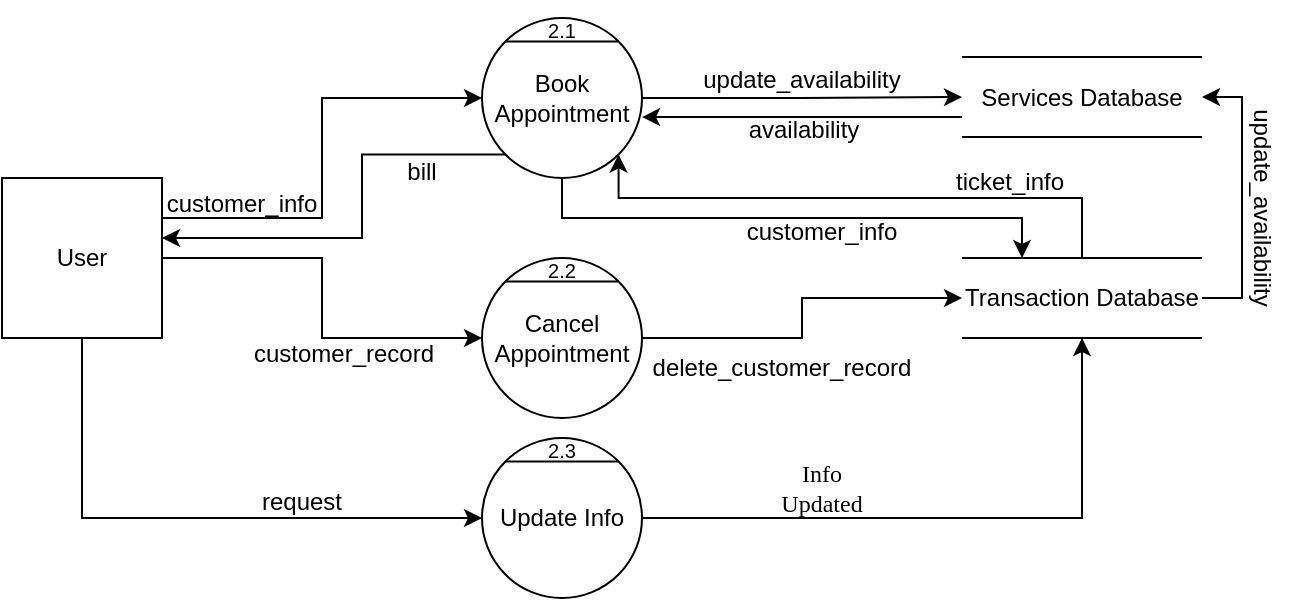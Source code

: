 <mxfile version="24.4.13" type="device">
  <diagram name="Page-1" id="Se-f4U6Mi2pPzSEuQfI5">
    <mxGraphModel dx="1434" dy="836" grid="1" gridSize="10" guides="1" tooltips="1" connect="1" arrows="1" fold="1" page="1" pageScale="1" pageWidth="850" pageHeight="1100" math="0" shadow="0">
      <root>
        <mxCell id="0" />
        <mxCell id="1" parent="0" />
        <mxCell id="JgDB6xBNri0eEpNx92-W-53" style="edgeStyle=orthogonalEdgeStyle;rounded=0;orthogonalLoop=1;jettySize=auto;html=1;exitX=1;exitY=0.25;exitDx=0;exitDy=0;entryX=0;entryY=0.5;entryDx=0;entryDy=0;" parent="1" source="f37Rde2xh9Ybdik0LeEt-1" target="JgDB6xBNri0eEpNx92-W-47" edge="1">
          <mxGeometry relative="1" as="geometry" />
        </mxCell>
        <mxCell id="JgDB6xBNri0eEpNx92-W-74" style="edgeStyle=orthogonalEdgeStyle;rounded=0;orthogonalLoop=1;jettySize=auto;html=1;exitX=0.5;exitY=1;exitDx=0;exitDy=0;entryX=0;entryY=0.5;entryDx=0;entryDy=0;" parent="1" source="f37Rde2xh9Ybdik0LeEt-1" target="JgDB6xBNri0eEpNx92-W-71" edge="1">
          <mxGeometry relative="1" as="geometry" />
        </mxCell>
        <mxCell id="JgDB6xBNri0eEpNx92-W-80" style="edgeStyle=orthogonalEdgeStyle;rounded=0;orthogonalLoop=1;jettySize=auto;html=1;exitX=1;exitY=0.5;exitDx=0;exitDy=0;entryX=0;entryY=0.5;entryDx=0;entryDy=0;" parent="1" source="f37Rde2xh9Ybdik0LeEt-1" target="JgDB6xBNri0eEpNx92-W-51" edge="1">
          <mxGeometry relative="1" as="geometry" />
        </mxCell>
        <mxCell id="f37Rde2xh9Ybdik0LeEt-1" value="User" style="whiteSpace=wrap;html=1;aspect=fixed;" parent="1" vertex="1">
          <mxGeometry x="80" y="320" width="80" height="80" as="geometry" />
        </mxCell>
        <mxCell id="JgDB6xBNri0eEpNx92-W-65" style="edgeStyle=orthogonalEdgeStyle;rounded=0;orthogonalLoop=1;jettySize=auto;html=1;exitX=1;exitY=0.5;exitDx=0;exitDy=0;entryX=0;entryY=0.5;entryDx=0;entryDy=0;" parent="1" source="JgDB6xBNri0eEpNx92-W-47" target="JgDB6xBNri0eEpNx92-W-61" edge="1">
          <mxGeometry relative="1" as="geometry" />
        </mxCell>
        <mxCell id="JgDB6xBNri0eEpNx92-W-78" style="edgeStyle=orthogonalEdgeStyle;rounded=0;orthogonalLoop=1;jettySize=auto;html=1;exitX=0.5;exitY=1;exitDx=0;exitDy=0;entryX=0.25;entryY=0;entryDx=0;entryDy=0;" parent="1" source="JgDB6xBNri0eEpNx92-W-47" target="JgDB6xBNri0eEpNx92-W-64" edge="1">
          <mxGeometry relative="1" as="geometry" />
        </mxCell>
        <mxCell id="JgDB6xBNri0eEpNx92-W-88" style="edgeStyle=orthogonalEdgeStyle;rounded=0;orthogonalLoop=1;jettySize=auto;html=1;exitX=0;exitY=1;exitDx=0;exitDy=0;entryX=1;entryY=0.375;entryDx=0;entryDy=0;entryPerimeter=0;" parent="1" source="JgDB6xBNri0eEpNx92-W-47" target="f37Rde2xh9Ybdik0LeEt-1" edge="1">
          <mxGeometry relative="1" as="geometry">
            <Array as="points">
              <mxPoint x="260" y="308" />
              <mxPoint x="260" y="350" />
            </Array>
          </mxGeometry>
        </mxCell>
        <mxCell id="JgDB6xBNri0eEpNx92-W-47" value="Book Appointment" style="ellipse;whiteSpace=wrap;html=1;aspect=fixed;" parent="1" vertex="1">
          <mxGeometry x="320" y="240" width="80" height="80" as="geometry" />
        </mxCell>
        <mxCell id="JgDB6xBNri0eEpNx92-W-48" value="" style="endArrow=none;html=1;rounded=0;exitX=0;exitY=0;exitDx=0;exitDy=0;entryX=1;entryY=0;entryDx=0;entryDy=0;" parent="1" source="JgDB6xBNri0eEpNx92-W-47" target="JgDB6xBNri0eEpNx92-W-47" edge="1">
          <mxGeometry width="50" height="50" relative="1" as="geometry">
            <mxPoint x="290" y="220" as="sourcePoint" />
            <mxPoint x="340" y="170" as="targetPoint" />
          </mxGeometry>
        </mxCell>
        <mxCell id="JgDB6xBNri0eEpNx92-W-86" style="edgeStyle=orthogonalEdgeStyle;rounded=0;orthogonalLoop=1;jettySize=auto;html=1;exitX=1;exitY=0.5;exitDx=0;exitDy=0;entryX=0;entryY=0.5;entryDx=0;entryDy=0;" parent="1" source="JgDB6xBNri0eEpNx92-W-51" target="JgDB6xBNri0eEpNx92-W-64" edge="1">
          <mxGeometry relative="1" as="geometry" />
        </mxCell>
        <mxCell id="JgDB6xBNri0eEpNx92-W-51" value="Cancel Appointment" style="ellipse;whiteSpace=wrap;html=1;aspect=fixed;" parent="1" vertex="1">
          <mxGeometry x="320" y="360" width="80" height="80" as="geometry" />
        </mxCell>
        <mxCell id="JgDB6xBNri0eEpNx92-W-52" value="" style="endArrow=none;html=1;rounded=0;exitX=0;exitY=0;exitDx=0;exitDy=0;entryX=1;entryY=0;entryDx=0;entryDy=0;" parent="1" source="JgDB6xBNri0eEpNx92-W-51" target="JgDB6xBNri0eEpNx92-W-51" edge="1">
          <mxGeometry width="50" height="50" relative="1" as="geometry">
            <mxPoint x="330" y="540" as="sourcePoint" />
            <mxPoint x="380" y="490" as="targetPoint" />
          </mxGeometry>
        </mxCell>
        <mxCell id="JgDB6xBNri0eEpNx92-W-55" value="customer_info" style="text;html=1;strokeColor=none;fillColor=none;align=center;verticalAlign=middle;whiteSpace=wrap;rounded=0;" parent="1" vertex="1">
          <mxGeometry x="170" y="318" width="60" height="30" as="geometry" />
        </mxCell>
        <mxCell id="JgDB6xBNri0eEpNx92-W-58" value="customer_record" style="text;html=1;strokeColor=none;fillColor=none;align=center;verticalAlign=middle;whiteSpace=wrap;rounded=0;" parent="1" vertex="1">
          <mxGeometry x="221" y="393" width="60" height="30" as="geometry" />
        </mxCell>
        <mxCell id="JgDB6xBNri0eEpNx92-W-59" value="" style="endArrow=none;html=1;rounded=0;" parent="1" edge="1">
          <mxGeometry width="50" height="50" relative="1" as="geometry">
            <mxPoint x="560" y="259.5" as="sourcePoint" />
            <mxPoint x="680" y="259.5" as="targetPoint" />
          </mxGeometry>
        </mxCell>
        <mxCell id="JgDB6xBNri0eEpNx92-W-60" value="" style="endArrow=none;html=1;rounded=0;" parent="1" edge="1">
          <mxGeometry width="50" height="50" relative="1" as="geometry">
            <mxPoint x="560" y="299.5" as="sourcePoint" />
            <mxPoint x="680" y="299.5" as="targetPoint" />
          </mxGeometry>
        </mxCell>
        <mxCell id="JgDB6xBNri0eEpNx92-W-81" style="edgeStyle=orthogonalEdgeStyle;rounded=0;orthogonalLoop=1;jettySize=auto;html=1;exitX=0;exitY=0.75;exitDx=0;exitDy=0;entryX=1;entryY=0.619;entryDx=0;entryDy=0;entryPerimeter=0;" parent="1" source="JgDB6xBNri0eEpNx92-W-61" target="JgDB6xBNri0eEpNx92-W-47" edge="1">
          <mxGeometry relative="1" as="geometry" />
        </mxCell>
        <mxCell id="JgDB6xBNri0eEpNx92-W-61" value="Services Database" style="text;html=1;strokeColor=none;fillColor=none;align=center;verticalAlign=middle;whiteSpace=wrap;rounded=0;" parent="1" vertex="1">
          <mxGeometry x="560" y="259.5" width="120" height="40" as="geometry" />
        </mxCell>
        <mxCell id="JgDB6xBNri0eEpNx92-W-62" value="" style="endArrow=none;html=1;rounded=0;" parent="1" edge="1">
          <mxGeometry width="50" height="50" relative="1" as="geometry">
            <mxPoint x="560" y="360" as="sourcePoint" />
            <mxPoint x="680" y="360" as="targetPoint" />
          </mxGeometry>
        </mxCell>
        <mxCell id="JgDB6xBNri0eEpNx92-W-63" value="" style="endArrow=none;html=1;rounded=0;" parent="1" edge="1">
          <mxGeometry width="50" height="50" relative="1" as="geometry">
            <mxPoint x="560" y="400" as="sourcePoint" />
            <mxPoint x="680" y="400" as="targetPoint" />
          </mxGeometry>
        </mxCell>
        <mxCell id="JgDB6xBNri0eEpNx92-W-79" style="edgeStyle=orthogonalEdgeStyle;rounded=0;orthogonalLoop=1;jettySize=auto;html=1;exitX=0.5;exitY=0;exitDx=0;exitDy=0;entryX=1;entryY=1;entryDx=0;entryDy=0;" parent="1" source="JgDB6xBNri0eEpNx92-W-64" target="JgDB6xBNri0eEpNx92-W-47" edge="1">
          <mxGeometry relative="1" as="geometry">
            <Array as="points">
              <mxPoint x="620" y="330" />
              <mxPoint x="388" y="330" />
            </Array>
          </mxGeometry>
        </mxCell>
        <mxCell id="JgDB6xBNri0eEpNx92-W-90" style="edgeStyle=orthogonalEdgeStyle;rounded=0;orthogonalLoop=1;jettySize=auto;html=1;exitX=1;exitY=0.5;exitDx=0;exitDy=0;entryX=1;entryY=0.5;entryDx=0;entryDy=0;" parent="1" source="JgDB6xBNri0eEpNx92-W-64" target="JgDB6xBNri0eEpNx92-W-61" edge="1">
          <mxGeometry relative="1" as="geometry" />
        </mxCell>
        <mxCell id="JgDB6xBNri0eEpNx92-W-64" value="Transaction Database" style="text;html=1;strokeColor=none;fillColor=none;align=center;verticalAlign=middle;whiteSpace=wrap;rounded=0;" parent="1" vertex="1">
          <mxGeometry x="560" y="360" width="120" height="40" as="geometry" />
        </mxCell>
        <mxCell id="JgDB6xBNri0eEpNx92-W-66" value="update_availability" style="text;html=1;strokeColor=none;fillColor=none;align=center;verticalAlign=middle;whiteSpace=wrap;rounded=0;" parent="1" vertex="1">
          <mxGeometry x="450" y="256" width="60" height="30" as="geometry" />
        </mxCell>
        <mxCell id="JgDB6xBNri0eEpNx92-W-69" value="&lt;font style=&quot;font-size: 10px;&quot;&gt;2.1&lt;/font&gt;" style="text;html=1;strokeColor=none;fillColor=none;align=center;verticalAlign=middle;whiteSpace=wrap;rounded=0;" parent="1" vertex="1">
          <mxGeometry x="330" y="231" width="60" height="30" as="geometry" />
        </mxCell>
        <mxCell id="JgDB6xBNri0eEpNx92-W-70" value="&lt;font style=&quot;font-size: 10px;&quot;&gt;2.2&lt;/font&gt;" style="text;html=1;strokeColor=none;fillColor=none;align=center;verticalAlign=middle;whiteSpace=wrap;rounded=0;" parent="1" vertex="1">
          <mxGeometry x="330" y="351" width="60" height="30" as="geometry" />
        </mxCell>
        <mxCell id="JgDB6xBNri0eEpNx92-W-76" style="edgeStyle=orthogonalEdgeStyle;rounded=0;orthogonalLoop=1;jettySize=auto;html=1;exitX=1;exitY=0.5;exitDx=0;exitDy=0;entryX=0.5;entryY=1;entryDx=0;entryDy=0;" parent="1" source="JgDB6xBNri0eEpNx92-W-71" target="JgDB6xBNri0eEpNx92-W-64" edge="1">
          <mxGeometry relative="1" as="geometry" />
        </mxCell>
        <mxCell id="JgDB6xBNri0eEpNx92-W-71" value="Update Info" style="ellipse;whiteSpace=wrap;html=1;aspect=fixed;" parent="1" vertex="1">
          <mxGeometry x="320" y="450" width="80" height="80" as="geometry" />
        </mxCell>
        <mxCell id="JgDB6xBNri0eEpNx92-W-72" value="" style="endArrow=none;html=1;rounded=0;exitX=0;exitY=0;exitDx=0;exitDy=0;entryX=1;entryY=0;entryDx=0;entryDy=0;" parent="1" source="JgDB6xBNri0eEpNx92-W-71" target="JgDB6xBNri0eEpNx92-W-71" edge="1">
          <mxGeometry width="50" height="50" relative="1" as="geometry">
            <mxPoint x="330" y="630" as="sourcePoint" />
            <mxPoint x="380" y="580" as="targetPoint" />
          </mxGeometry>
        </mxCell>
        <mxCell id="JgDB6xBNri0eEpNx92-W-73" value="&lt;font style=&quot;font-size: 10px;&quot;&gt;2.3&lt;/font&gt;" style="text;html=1;strokeColor=none;fillColor=none;align=center;verticalAlign=middle;whiteSpace=wrap;rounded=0;" parent="1" vertex="1">
          <mxGeometry x="330" y="441" width="60" height="30" as="geometry" />
        </mxCell>
        <mxCell id="JgDB6xBNri0eEpNx92-W-75" value="request" style="text;html=1;strokeColor=none;fillColor=none;align=center;verticalAlign=middle;whiteSpace=wrap;rounded=0;" parent="1" vertex="1">
          <mxGeometry x="200" y="467" width="60" height="30" as="geometry" />
        </mxCell>
        <mxCell id="JgDB6xBNri0eEpNx92-W-77" value="Info Updated" style="text;html=1;strokeColor=none;fillColor=none;align=center;verticalAlign=middle;whiteSpace=wrap;rounded=0;fontFamily=Times New Roman;" parent="1" vertex="1">
          <mxGeometry x="460" y="460" width="60" height="30" as="geometry" />
        </mxCell>
        <mxCell id="JgDB6xBNri0eEpNx92-W-82" value="availability" style="text;html=1;strokeColor=none;fillColor=none;align=center;verticalAlign=middle;whiteSpace=wrap;rounded=0;" parent="1" vertex="1">
          <mxGeometry x="451" y="281" width="60" height="30" as="geometry" />
        </mxCell>
        <mxCell id="JgDB6xBNri0eEpNx92-W-84" value="customer_info" style="text;html=1;strokeColor=none;fillColor=none;align=center;verticalAlign=middle;whiteSpace=wrap;rounded=0;" parent="1" vertex="1">
          <mxGeometry x="460" y="332" width="60" height="30" as="geometry" />
        </mxCell>
        <mxCell id="JgDB6xBNri0eEpNx92-W-85" value="ticket_info" style="text;html=1;strokeColor=none;fillColor=none;align=center;verticalAlign=middle;whiteSpace=wrap;rounded=0;" parent="1" vertex="1">
          <mxGeometry x="554" y="307" width="60" height="30" as="geometry" />
        </mxCell>
        <mxCell id="JgDB6xBNri0eEpNx92-W-87" value="delete_customer_record" style="text;html=1;strokeColor=none;fillColor=none;align=center;verticalAlign=middle;whiteSpace=wrap;rounded=0;" parent="1" vertex="1">
          <mxGeometry x="440" y="400" width="60" height="30" as="geometry" />
        </mxCell>
        <mxCell id="JgDB6xBNri0eEpNx92-W-89" value="bill" style="text;html=1;strokeColor=none;fillColor=none;align=center;verticalAlign=middle;whiteSpace=wrap;rounded=0;" parent="1" vertex="1">
          <mxGeometry x="260" y="302" width="60" height="30" as="geometry" />
        </mxCell>
        <mxCell id="JgDB6xBNri0eEpNx92-W-91" value="update_availability" style="text;html=1;strokeColor=none;fillColor=none;align=center;verticalAlign=middle;whiteSpace=wrap;rounded=0;rotation=90;" parent="1" vertex="1">
          <mxGeometry x="680" y="320" width="60" height="30" as="geometry" />
        </mxCell>
      </root>
    </mxGraphModel>
  </diagram>
</mxfile>

